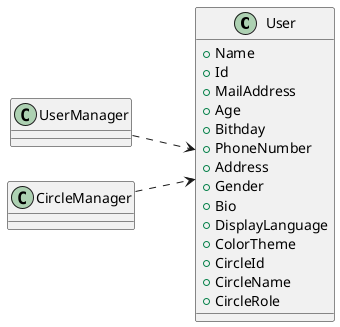 @startuml User_dependency
left to right direction
class User{
	+ Name
	+ Id
	+ MailAddress
	+ Age
	+ Bithday
	+ PhoneNumber
	+ Address
	+ Gender
	+ Bio
	+ DisplayLanguage
	+ ColorTheme
	+ CircleId
	+ CircleName
	+ CircleRole
}

class UserManager{
}

class CircleManager{
}

UserManager ..> User
CircleManager ..> User
@enduml